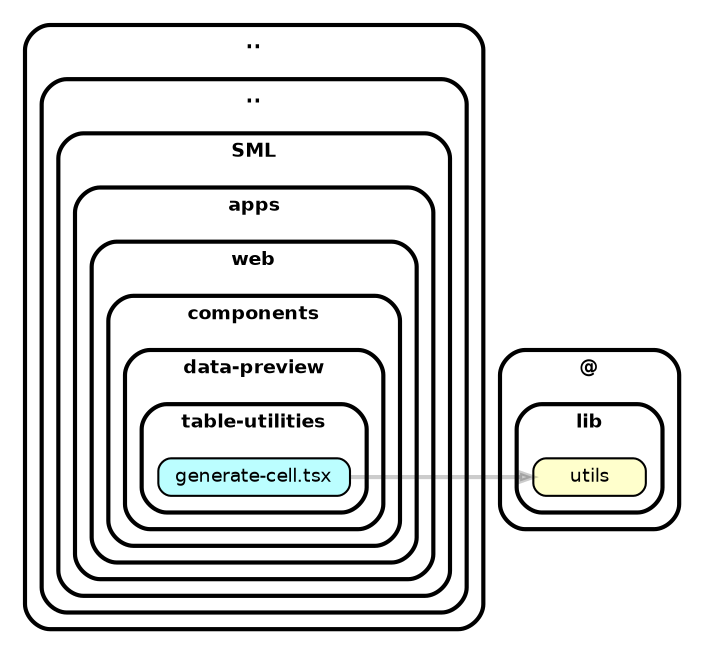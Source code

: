 strict digraph "dependency-cruiser output"{
    rankdir="LR" splines="true" overlap="false" nodesep="0.16" ranksep="0.18" fontname="Helvetica-bold" fontsize="9" style="rounded,bold,filled" fillcolor="#ffffff" compound="true"
    node [shape="box" style="rounded, filled" height="0.2" color="black" fillcolor="#ffffcc" fontcolor="black" fontname="Helvetica" fontsize="9"]
    edge [arrowhead="normal" arrowsize="0.6" penwidth="2.0" color="#00000033" fontname="Helvetica" fontsize="9"]

    subgraph "cluster_.." {label=".." subgraph "cluster_../.." {label=".." subgraph "cluster_../../SML" {label="SML" subgraph "cluster_../../SML/apps" {label="apps" subgraph "cluster_../../SML/apps/web" {label="web" subgraph "cluster_../../SML/apps/web/components" {label="components" subgraph "cluster_../../SML/apps/web/components/data-preview" {label="data-preview" subgraph "cluster_../../SML/apps/web/components/data-preview/table-utilities" {label="table-utilities" "../../SML/apps/web/components/data-preview/table-utilities/generate-cell.tsx" [label=<generate-cell.tsx> tooltip="generate-cell.tsx" URL="../../SML/apps/web/components/data-preview/table-utilities/generate-cell.tsx" fillcolor="#bbfeff"] } } } } } } } }
    "../../SML/apps/web/components/data-preview/table-utilities/generate-cell.tsx" -> "@/lib/utils"
    subgraph "cluster_@" {label="@" subgraph "cluster_@/lib" {label="lib" "@/lib/utils" [label=<utils> tooltip="utils" ] } }
}
